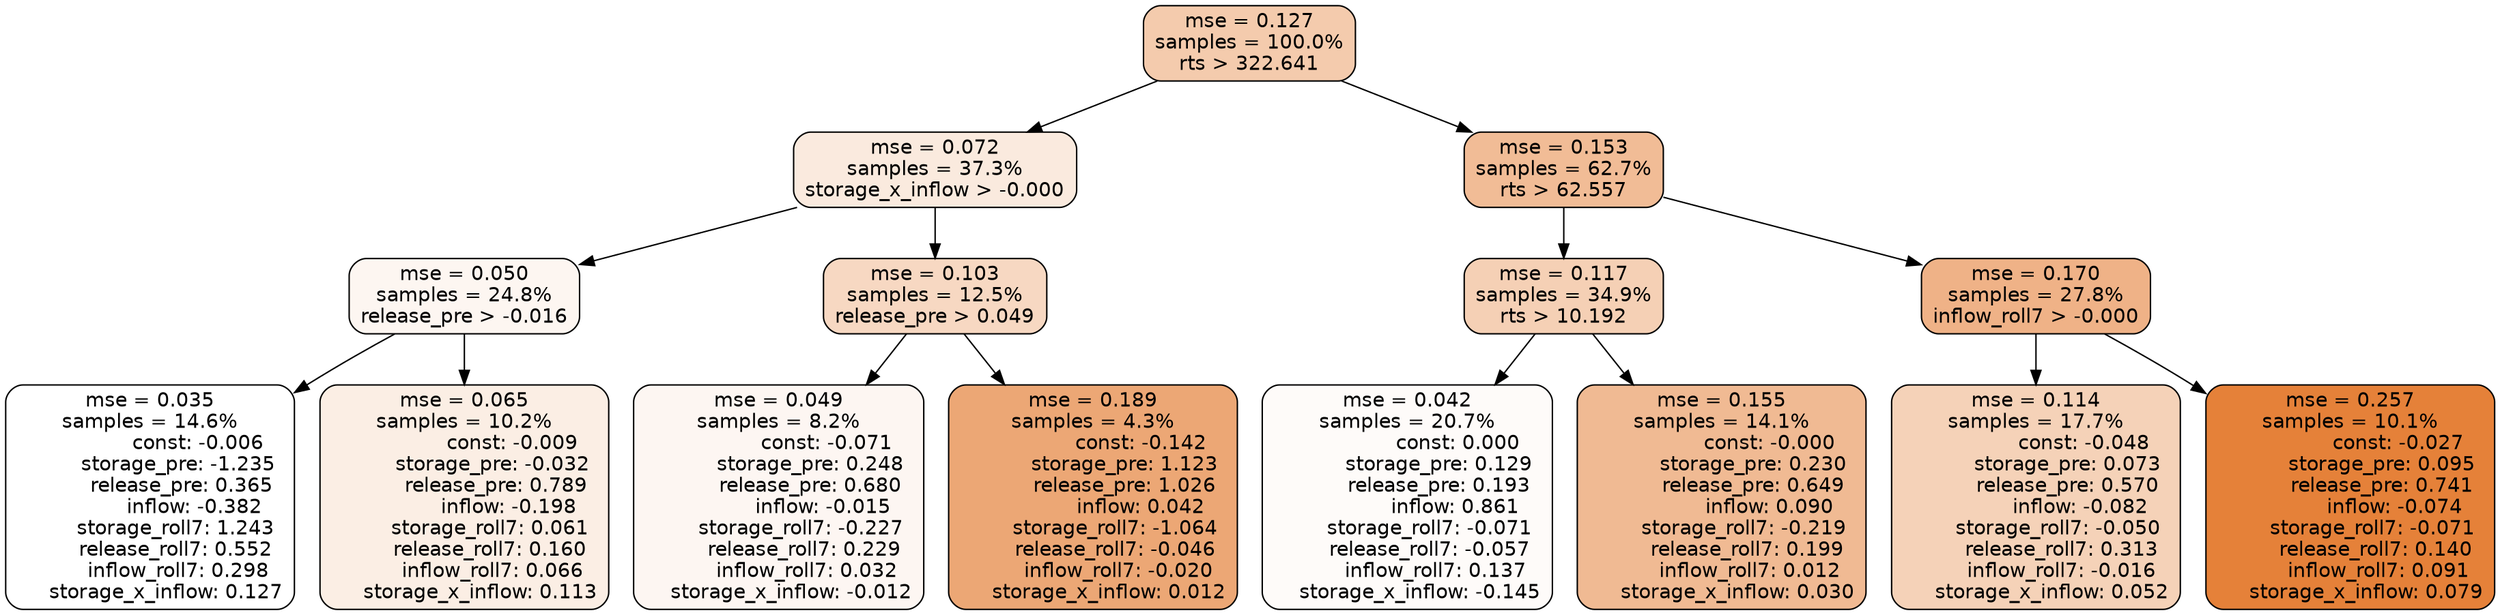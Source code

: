 digraph tree {
node [shape=rectangle, style="filled, rounded", color="black", fontname=helvetica] ;
edge [fontname=helvetica] ;
	"0" [label="mse = 0.127
samples = 100.0%
rts > 322.641", fillcolor="#f4cbad"]
	"8" [label="mse = 0.072
samples = 37.3%
storage_x_inflow > -0.000", fillcolor="#faeade"]
	"1" [label="mse = 0.153
samples = 62.7%
rts > 62.557", fillcolor="#f1bc96"]
	"9" [label="mse = 0.050
samples = 24.8%
release_pre > -0.016", fillcolor="#fdf6f1"]
	"12" [label="mse = 0.103
samples = 12.5%
release_pre > 0.049", fillcolor="#f7d8c2"]
	"2" [label="mse = 0.117
samples = 34.9%
rts > 10.192", fillcolor="#f5d0b5"]
	"5" [label="mse = 0.170
samples = 27.8%
inflow_roll7 > -0.000", fillcolor="#efb287"]
	"10" [label="mse = 0.035
samples = 14.6%
               const: -0.006
         storage_pre: -1.235
          release_pre: 0.365
              inflow: -0.382
        storage_roll7: 1.243
        release_roll7: 0.552
         inflow_roll7: 0.298
     storage_x_inflow: 0.127", fillcolor="#ffffff"]
	"11" [label="mse = 0.065
samples = 10.2%
               const: -0.009
         storage_pre: -0.032
          release_pre: 0.789
              inflow: -0.198
        storage_roll7: 0.061
        release_roll7: 0.160
         inflow_roll7: 0.066
     storage_x_inflow: 0.113", fillcolor="#fbeee4"]
	"13" [label="mse = 0.049
samples = 8.2%
               const: -0.071
          storage_pre: 0.248
          release_pre: 0.680
              inflow: -0.015
       storage_roll7: -0.227
        release_roll7: 0.229
         inflow_roll7: 0.032
    storage_x_inflow: -0.012", fillcolor="#fdf6f2"]
	"14" [label="mse = 0.189
samples = 4.3%
               const: -0.142
          storage_pre: 1.123
          release_pre: 1.026
               inflow: 0.042
       storage_roll7: -1.064
       release_roll7: -0.046
        inflow_roll7: -0.020
     storage_x_inflow: 0.012", fillcolor="#eca775"]
	"3" [label="mse = 0.042
samples = 20.7%
                const: 0.000
          storage_pre: 0.129
          release_pre: 0.193
               inflow: 0.861
       storage_roll7: -0.071
       release_roll7: -0.057
         inflow_roll7: 0.137
    storage_x_inflow: -0.145", fillcolor="#fefbf9"]
	"4" [label="mse = 0.155
samples = 14.1%
               const: -0.000
          storage_pre: 0.230
          release_pre: 0.649
               inflow: 0.090
       storage_roll7: -0.219
        release_roll7: 0.199
         inflow_roll7: 0.012
     storage_x_inflow: 0.030", fillcolor="#f0ba93"]
	"6" [label="mse = 0.114
samples = 17.7%
               const: -0.048
          storage_pre: 0.073
          release_pre: 0.570
              inflow: -0.082
       storage_roll7: -0.050
        release_roll7: 0.313
        inflow_roll7: -0.016
     storage_x_inflow: 0.052", fillcolor="#f5d2b8"]
	"7" [label="mse = 0.257
samples = 10.1%
               const: -0.027
          storage_pre: 0.095
          release_pre: 0.741
              inflow: -0.074
       storage_roll7: -0.071
        release_roll7: 0.140
         inflow_roll7: 0.091
     storage_x_inflow: 0.079", fillcolor="#e58139"]

	"0" -> "1"
	"0" -> "8"
	"8" -> "9"
	"8" -> "12"
	"1" -> "2"
	"1" -> "5"
	"9" -> "10"
	"9" -> "11"
	"12" -> "13"
	"12" -> "14"
	"2" -> "3"
	"2" -> "4"
	"5" -> "6"
	"5" -> "7"
}